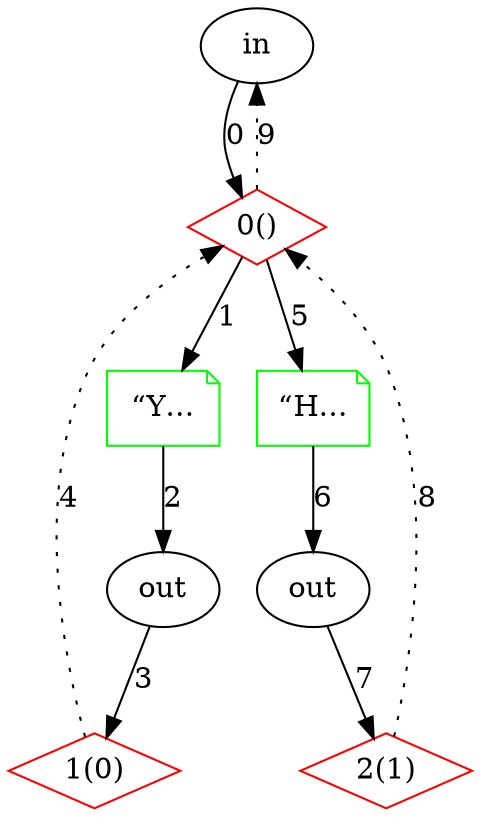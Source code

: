 digraph JEG {
  rankdir=TB;
  76 [label = "in", shape = "ellipse"];
  77 [label = "0()", shape = "diamond", color = "red"];
  78 [label = "“Y…", shape = "note", color = "green"];
  79 [label = "out", shape = "ellipse"];
  80 [label = "1(0)", shape = "diamond", color = "red"];
  81 [label = "“H…", shape = "note", color = "green"];
  82 [label = "out", shape = "ellipse"];
  83 [label = "2(1)", shape = "diamond", color = "red"];
  76 -> 77 [ label = "0", style = "solid" ];
  77 -> 78 [ label = "1", style = "solid" ];
  78 -> 79 [ label = "2", style = "solid" ];
  79 -> 80 [ label = "3", style = "solid" ];
  80 -> 77 [ label = "4", style = "dotted" ];
  77 -> 81 [ label = "5", style = "solid" ];
  81 -> 82 [ label = "6", style = "solid" ];
  82 -> 83 [ label = "7", style = "solid" ];
  83 -> 77 [ label = "8", style = "dotted" ];
  77 -> 76 [ label = "9", style = "dotted" ];
}
